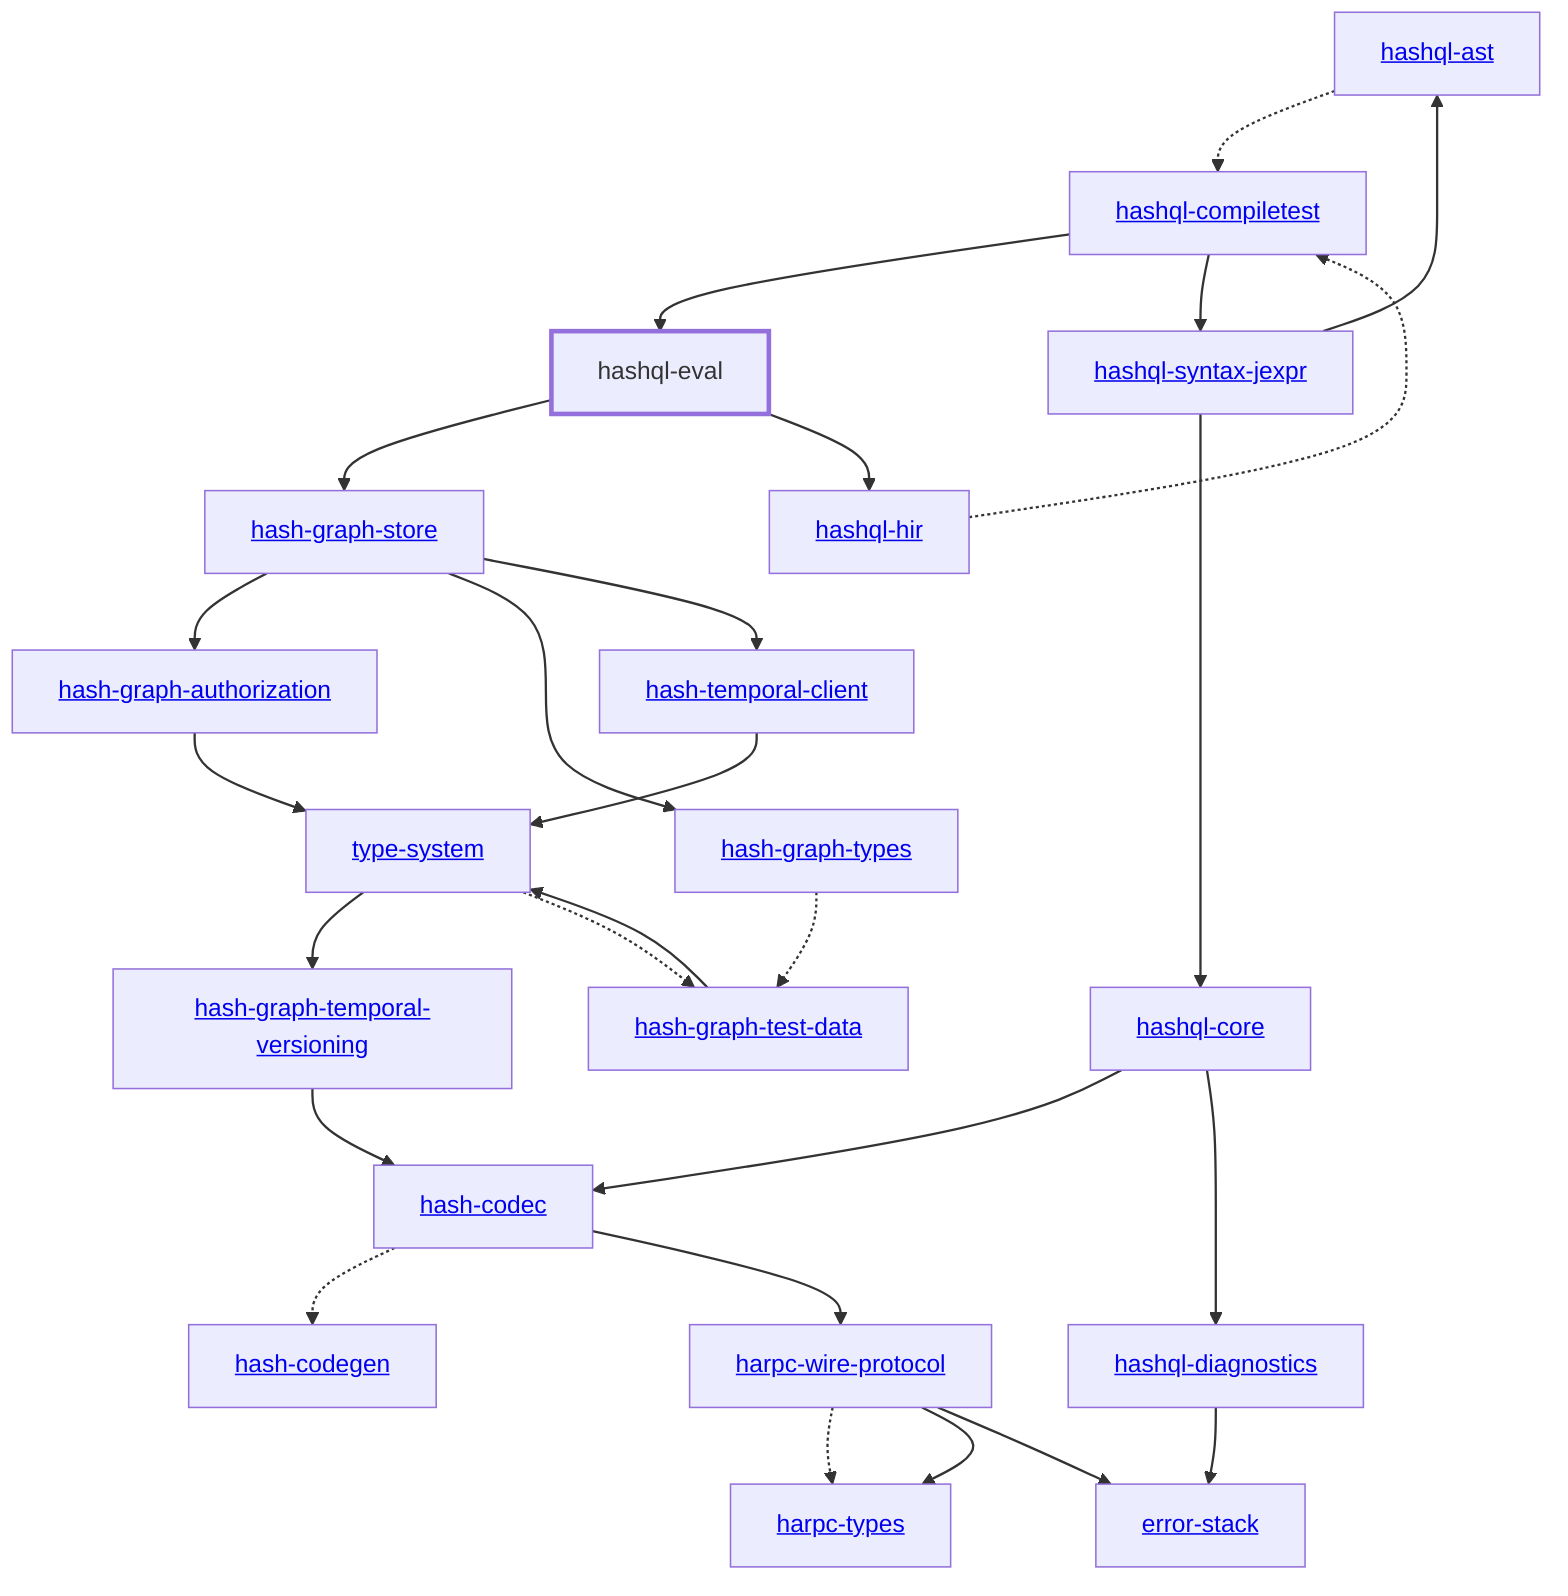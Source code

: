 graph TD
    linkStyle default stroke-width:1.5px
    classDef default stroke-width:1px
    classDef root stroke-width:3px
    classDef dev stroke-width:1px
    classDef build stroke-width:1px
    %% Legend
    %% --> : Normal dependency
    %% -.-> : Dev dependency
    %% ---> : Build dependency
    0[<a href="../type_system">type-system</a>]
    1[<a href="../hash_codec">hash-codec</a>]
    2[<a href="../hash_codegen">hash-codegen</a>]
    3[<a href="../hash_graph_authorization">hash-graph-authorization</a>]
    4[<a href="../hash_graph_store">hash-graph-store</a>]
    5[<a href="../hash_graph_temporal_versioning">hash-graph-temporal-versioning</a>]
    6[<a href="../hash_graph_types">hash-graph-types</a>]
    7[<a href="../harpc_types">harpc-types</a>]
    8[<a href="../harpc_wire_protocol">harpc-wire-protocol</a>]
    9[<a href="../hashql_ast">hashql-ast</a>]
    10[<a href="../hashql_compiletest">hashql-compiletest</a>]
    11[<a href="../hashql_core">hashql-core</a>]
    12[<a href="../hashql_diagnostics">hashql-diagnostics</a>]
    13[hashql-eval]
    class 13 root
    14[<a href="../hashql_hir">hashql-hir</a>]
    15[<a href="../hashql_syntax_jexpr">hashql-syntax-jexpr</a>]
    16[<a href="../hash_temporal_client">hash-temporal-client</a>]
    17[<a href="../error_stack">error-stack</a>]
    18[<a href="../hash_graph_test_data">hash-graph-test-data</a>]
    0 --> 5
    0 -.-> 18
    1 -.-> 2
    1 --> 8
    3 --> 0
    4 --> 3
    4 --> 6
    4 --> 16
    5 --> 1
    6 -.-> 18
    8 -.-> 7
    8 --> 7
    8 --> 17
    9 -.-> 10
    10 --> 13
    10 --> 15
    11 --> 1
    11 --> 12
    12 --> 17
    13 --> 4
    13 --> 14
    14 -.-> 10
    15 --> 9
    15 --> 11
    16 --> 0
    18 --> 0